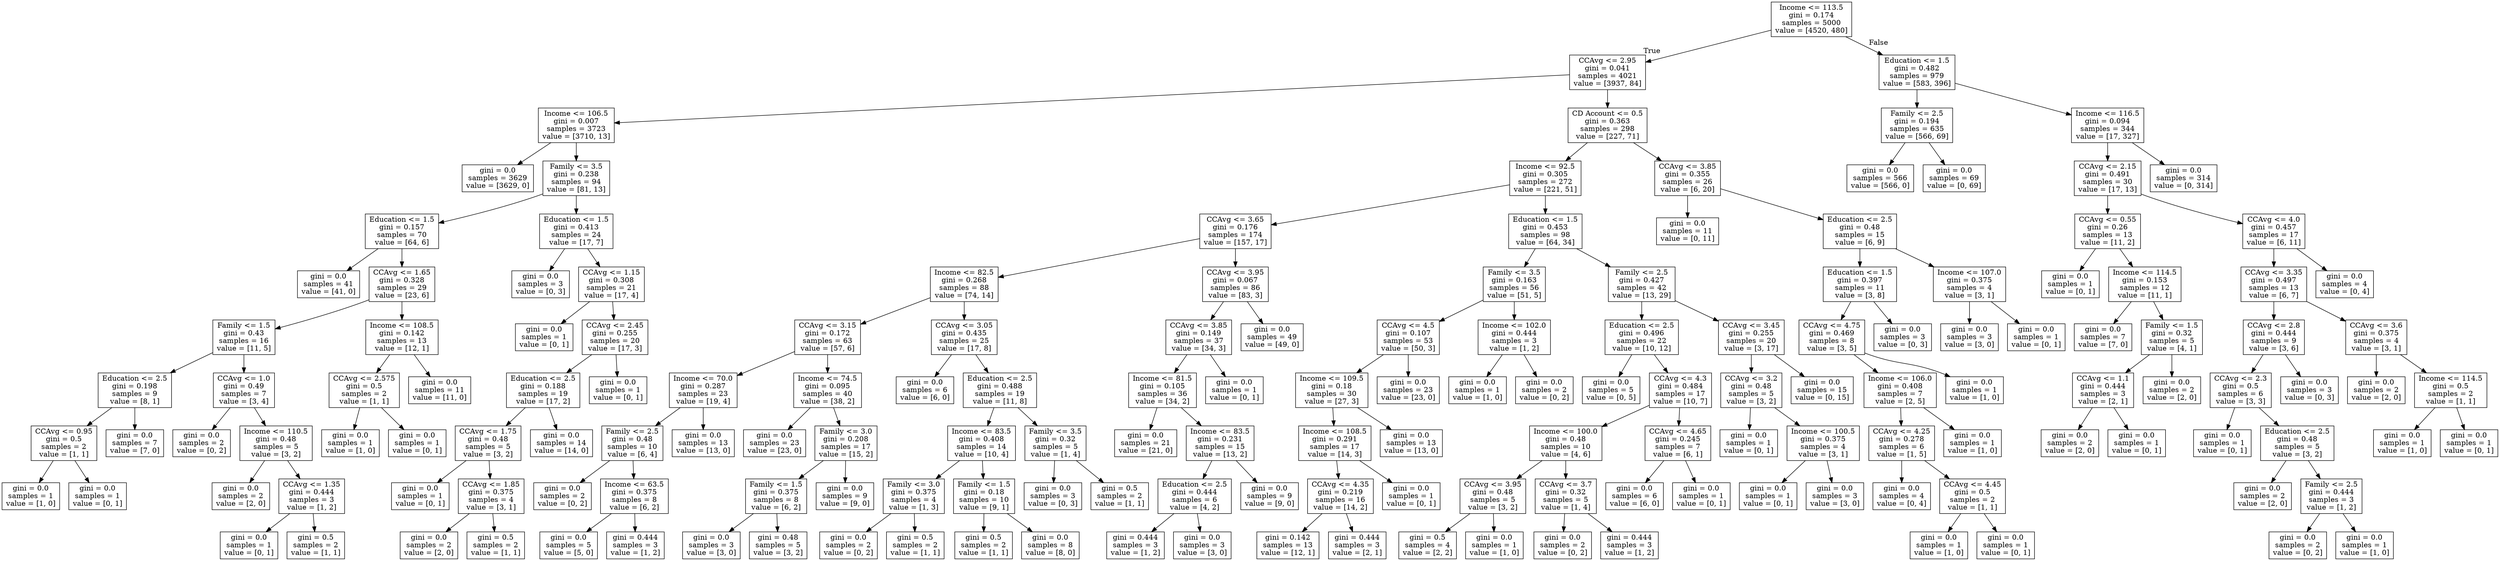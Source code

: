 digraph Tree {
node [shape=box] ;
0 [label="Income <= 113.5\ngini = 0.174\nsamples = 5000\nvalue = [4520, 480]"] ;
1 [label="CCAvg <= 2.95\ngini = 0.041\nsamples = 4021\nvalue = [3937, 84]"] ;
0 -> 1 [labeldistance=2.5, labelangle=45, headlabel="True"] ;
2 [label="Income <= 106.5\ngini = 0.007\nsamples = 3723\nvalue = [3710, 13]"] ;
1 -> 2 ;
3 [label="gini = 0.0\nsamples = 3629\nvalue = [3629, 0]"] ;
2 -> 3 ;
4 [label="Family <= 3.5\ngini = 0.238\nsamples = 94\nvalue = [81, 13]"] ;
2 -> 4 ;
5 [label="Education <= 1.5\ngini = 0.157\nsamples = 70\nvalue = [64, 6]"] ;
4 -> 5 ;
6 [label="gini = 0.0\nsamples = 41\nvalue = [41, 0]"] ;
5 -> 6 ;
7 [label="CCAvg <= 1.65\ngini = 0.328\nsamples = 29\nvalue = [23, 6]"] ;
5 -> 7 ;
8 [label="Family <= 1.5\ngini = 0.43\nsamples = 16\nvalue = [11, 5]"] ;
7 -> 8 ;
9 [label="Education <= 2.5\ngini = 0.198\nsamples = 9\nvalue = [8, 1]"] ;
8 -> 9 ;
10 [label="CCAvg <= 0.95\ngini = 0.5\nsamples = 2\nvalue = [1, 1]"] ;
9 -> 10 ;
11 [label="gini = 0.0\nsamples = 1\nvalue = [1, 0]"] ;
10 -> 11 ;
12 [label="gini = 0.0\nsamples = 1\nvalue = [0, 1]"] ;
10 -> 12 ;
13 [label="gini = 0.0\nsamples = 7\nvalue = [7, 0]"] ;
9 -> 13 ;
14 [label="CCAvg <= 1.0\ngini = 0.49\nsamples = 7\nvalue = [3, 4]"] ;
8 -> 14 ;
15 [label="gini = 0.0\nsamples = 2\nvalue = [0, 2]"] ;
14 -> 15 ;
16 [label="Income <= 110.5\ngini = 0.48\nsamples = 5\nvalue = [3, 2]"] ;
14 -> 16 ;
17 [label="gini = 0.0\nsamples = 2\nvalue = [2, 0]"] ;
16 -> 17 ;
18 [label="CCAvg <= 1.35\ngini = 0.444\nsamples = 3\nvalue = [1, 2]"] ;
16 -> 18 ;
19 [label="gini = 0.0\nsamples = 1\nvalue = [0, 1]"] ;
18 -> 19 ;
20 [label="gini = 0.5\nsamples = 2\nvalue = [1, 1]"] ;
18 -> 20 ;
21 [label="Income <= 108.5\ngini = 0.142\nsamples = 13\nvalue = [12, 1]"] ;
7 -> 21 ;
22 [label="CCAvg <= 2.575\ngini = 0.5\nsamples = 2\nvalue = [1, 1]"] ;
21 -> 22 ;
23 [label="gini = 0.0\nsamples = 1\nvalue = [1, 0]"] ;
22 -> 23 ;
24 [label="gini = 0.0\nsamples = 1\nvalue = [0, 1]"] ;
22 -> 24 ;
25 [label="gini = 0.0\nsamples = 11\nvalue = [11, 0]"] ;
21 -> 25 ;
26 [label="Education <= 1.5\ngini = 0.413\nsamples = 24\nvalue = [17, 7]"] ;
4 -> 26 ;
27 [label="gini = 0.0\nsamples = 3\nvalue = [0, 3]"] ;
26 -> 27 ;
28 [label="CCAvg <= 1.15\ngini = 0.308\nsamples = 21\nvalue = [17, 4]"] ;
26 -> 28 ;
29 [label="gini = 0.0\nsamples = 1\nvalue = [0, 1]"] ;
28 -> 29 ;
30 [label="CCAvg <= 2.45\ngini = 0.255\nsamples = 20\nvalue = [17, 3]"] ;
28 -> 30 ;
31 [label="Education <= 2.5\ngini = 0.188\nsamples = 19\nvalue = [17, 2]"] ;
30 -> 31 ;
32 [label="CCAvg <= 1.75\ngini = 0.48\nsamples = 5\nvalue = [3, 2]"] ;
31 -> 32 ;
33 [label="gini = 0.0\nsamples = 1\nvalue = [0, 1]"] ;
32 -> 33 ;
34 [label="CCAvg <= 1.85\ngini = 0.375\nsamples = 4\nvalue = [3, 1]"] ;
32 -> 34 ;
35 [label="gini = 0.0\nsamples = 2\nvalue = [2, 0]"] ;
34 -> 35 ;
36 [label="gini = 0.5\nsamples = 2\nvalue = [1, 1]"] ;
34 -> 36 ;
37 [label="gini = 0.0\nsamples = 14\nvalue = [14, 0]"] ;
31 -> 37 ;
38 [label="gini = 0.0\nsamples = 1\nvalue = [0, 1]"] ;
30 -> 38 ;
39 [label="CD Account <= 0.5\ngini = 0.363\nsamples = 298\nvalue = [227, 71]"] ;
1 -> 39 ;
40 [label="Income <= 92.5\ngini = 0.305\nsamples = 272\nvalue = [221, 51]"] ;
39 -> 40 ;
41 [label="CCAvg <= 3.65\ngini = 0.176\nsamples = 174\nvalue = [157, 17]"] ;
40 -> 41 ;
42 [label="Income <= 82.5\ngini = 0.268\nsamples = 88\nvalue = [74, 14]"] ;
41 -> 42 ;
43 [label="CCAvg <= 3.15\ngini = 0.172\nsamples = 63\nvalue = [57, 6]"] ;
42 -> 43 ;
44 [label="Income <= 70.0\ngini = 0.287\nsamples = 23\nvalue = [19, 4]"] ;
43 -> 44 ;
45 [label="Family <= 2.5\ngini = 0.48\nsamples = 10\nvalue = [6, 4]"] ;
44 -> 45 ;
46 [label="gini = 0.0\nsamples = 2\nvalue = [0, 2]"] ;
45 -> 46 ;
47 [label="Income <= 63.5\ngini = 0.375\nsamples = 8\nvalue = [6, 2]"] ;
45 -> 47 ;
48 [label="gini = 0.0\nsamples = 5\nvalue = [5, 0]"] ;
47 -> 48 ;
49 [label="gini = 0.444\nsamples = 3\nvalue = [1, 2]"] ;
47 -> 49 ;
50 [label="gini = 0.0\nsamples = 13\nvalue = [13, 0]"] ;
44 -> 50 ;
51 [label="Income <= 74.5\ngini = 0.095\nsamples = 40\nvalue = [38, 2]"] ;
43 -> 51 ;
52 [label="gini = 0.0\nsamples = 23\nvalue = [23, 0]"] ;
51 -> 52 ;
53 [label="Family <= 3.0\ngini = 0.208\nsamples = 17\nvalue = [15, 2]"] ;
51 -> 53 ;
54 [label="Family <= 1.5\ngini = 0.375\nsamples = 8\nvalue = [6, 2]"] ;
53 -> 54 ;
55 [label="gini = 0.0\nsamples = 3\nvalue = [3, 0]"] ;
54 -> 55 ;
56 [label="gini = 0.48\nsamples = 5\nvalue = [3, 2]"] ;
54 -> 56 ;
57 [label="gini = 0.0\nsamples = 9\nvalue = [9, 0]"] ;
53 -> 57 ;
58 [label="CCAvg <= 3.05\ngini = 0.435\nsamples = 25\nvalue = [17, 8]"] ;
42 -> 58 ;
59 [label="gini = 0.0\nsamples = 6\nvalue = [6, 0]"] ;
58 -> 59 ;
60 [label="Education <= 2.5\ngini = 0.488\nsamples = 19\nvalue = [11, 8]"] ;
58 -> 60 ;
61 [label="Income <= 83.5\ngini = 0.408\nsamples = 14\nvalue = [10, 4]"] ;
60 -> 61 ;
62 [label="Family <= 3.0\ngini = 0.375\nsamples = 4\nvalue = [1, 3]"] ;
61 -> 62 ;
63 [label="gini = 0.0\nsamples = 2\nvalue = [0, 2]"] ;
62 -> 63 ;
64 [label="gini = 0.5\nsamples = 2\nvalue = [1, 1]"] ;
62 -> 64 ;
65 [label="Family <= 1.5\ngini = 0.18\nsamples = 10\nvalue = [9, 1]"] ;
61 -> 65 ;
66 [label="gini = 0.5\nsamples = 2\nvalue = [1, 1]"] ;
65 -> 66 ;
67 [label="gini = 0.0\nsamples = 8\nvalue = [8, 0]"] ;
65 -> 67 ;
68 [label="Family <= 3.5\ngini = 0.32\nsamples = 5\nvalue = [1, 4]"] ;
60 -> 68 ;
69 [label="gini = 0.0\nsamples = 3\nvalue = [0, 3]"] ;
68 -> 69 ;
70 [label="gini = 0.5\nsamples = 2\nvalue = [1, 1]"] ;
68 -> 70 ;
71 [label="CCAvg <= 3.95\ngini = 0.067\nsamples = 86\nvalue = [83, 3]"] ;
41 -> 71 ;
72 [label="CCAvg <= 3.85\ngini = 0.149\nsamples = 37\nvalue = [34, 3]"] ;
71 -> 72 ;
73 [label="Income <= 81.5\ngini = 0.105\nsamples = 36\nvalue = [34, 2]"] ;
72 -> 73 ;
74 [label="gini = 0.0\nsamples = 21\nvalue = [21, 0]"] ;
73 -> 74 ;
75 [label="Income <= 83.5\ngini = 0.231\nsamples = 15\nvalue = [13, 2]"] ;
73 -> 75 ;
76 [label="Education <= 2.5\ngini = 0.444\nsamples = 6\nvalue = [4, 2]"] ;
75 -> 76 ;
77 [label="gini = 0.444\nsamples = 3\nvalue = [1, 2]"] ;
76 -> 77 ;
78 [label="gini = 0.0\nsamples = 3\nvalue = [3, 0]"] ;
76 -> 78 ;
79 [label="gini = 0.0\nsamples = 9\nvalue = [9, 0]"] ;
75 -> 79 ;
80 [label="gini = 0.0\nsamples = 1\nvalue = [0, 1]"] ;
72 -> 80 ;
81 [label="gini = 0.0\nsamples = 49\nvalue = [49, 0]"] ;
71 -> 81 ;
82 [label="Education <= 1.5\ngini = 0.453\nsamples = 98\nvalue = [64, 34]"] ;
40 -> 82 ;
83 [label="Family <= 3.5\ngini = 0.163\nsamples = 56\nvalue = [51, 5]"] ;
82 -> 83 ;
84 [label="CCAvg <= 4.5\ngini = 0.107\nsamples = 53\nvalue = [50, 3]"] ;
83 -> 84 ;
85 [label="Income <= 109.5\ngini = 0.18\nsamples = 30\nvalue = [27, 3]"] ;
84 -> 85 ;
86 [label="Income <= 108.5\ngini = 0.291\nsamples = 17\nvalue = [14, 3]"] ;
85 -> 86 ;
87 [label="CCAvg <= 4.35\ngini = 0.219\nsamples = 16\nvalue = [14, 2]"] ;
86 -> 87 ;
88 [label="gini = 0.142\nsamples = 13\nvalue = [12, 1]"] ;
87 -> 88 ;
89 [label="gini = 0.444\nsamples = 3\nvalue = [2, 1]"] ;
87 -> 89 ;
90 [label="gini = 0.0\nsamples = 1\nvalue = [0, 1]"] ;
86 -> 90 ;
91 [label="gini = 0.0\nsamples = 13\nvalue = [13, 0]"] ;
85 -> 91 ;
92 [label="gini = 0.0\nsamples = 23\nvalue = [23, 0]"] ;
84 -> 92 ;
93 [label="Income <= 102.0\ngini = 0.444\nsamples = 3\nvalue = [1, 2]"] ;
83 -> 93 ;
94 [label="gini = 0.0\nsamples = 1\nvalue = [1, 0]"] ;
93 -> 94 ;
95 [label="gini = 0.0\nsamples = 2\nvalue = [0, 2]"] ;
93 -> 95 ;
96 [label="Family <= 2.5\ngini = 0.427\nsamples = 42\nvalue = [13, 29]"] ;
82 -> 96 ;
97 [label="Education <= 2.5\ngini = 0.496\nsamples = 22\nvalue = [10, 12]"] ;
96 -> 97 ;
98 [label="gini = 0.0\nsamples = 5\nvalue = [0, 5]"] ;
97 -> 98 ;
99 [label="CCAvg <= 4.3\ngini = 0.484\nsamples = 17\nvalue = [10, 7]"] ;
97 -> 99 ;
100 [label="Income <= 100.0\ngini = 0.48\nsamples = 10\nvalue = [4, 6]"] ;
99 -> 100 ;
101 [label="CCAvg <= 3.95\ngini = 0.48\nsamples = 5\nvalue = [3, 2]"] ;
100 -> 101 ;
102 [label="gini = 0.5\nsamples = 4\nvalue = [2, 2]"] ;
101 -> 102 ;
103 [label="gini = 0.0\nsamples = 1\nvalue = [1, 0]"] ;
101 -> 103 ;
104 [label="CCAvg <= 3.7\ngini = 0.32\nsamples = 5\nvalue = [1, 4]"] ;
100 -> 104 ;
105 [label="gini = 0.0\nsamples = 2\nvalue = [0, 2]"] ;
104 -> 105 ;
106 [label="gini = 0.444\nsamples = 3\nvalue = [1, 2]"] ;
104 -> 106 ;
107 [label="CCAvg <= 4.65\ngini = 0.245\nsamples = 7\nvalue = [6, 1]"] ;
99 -> 107 ;
108 [label="gini = 0.0\nsamples = 6\nvalue = [6, 0]"] ;
107 -> 108 ;
109 [label="gini = 0.0\nsamples = 1\nvalue = [0, 1]"] ;
107 -> 109 ;
110 [label="CCAvg <= 3.45\ngini = 0.255\nsamples = 20\nvalue = [3, 17]"] ;
96 -> 110 ;
111 [label="CCAvg <= 3.2\ngini = 0.48\nsamples = 5\nvalue = [3, 2]"] ;
110 -> 111 ;
112 [label="gini = 0.0\nsamples = 1\nvalue = [0, 1]"] ;
111 -> 112 ;
113 [label="Income <= 100.5\ngini = 0.375\nsamples = 4\nvalue = [3, 1]"] ;
111 -> 113 ;
114 [label="gini = 0.0\nsamples = 1\nvalue = [0, 1]"] ;
113 -> 114 ;
115 [label="gini = 0.0\nsamples = 3\nvalue = [3, 0]"] ;
113 -> 115 ;
116 [label="gini = 0.0\nsamples = 15\nvalue = [0, 15]"] ;
110 -> 116 ;
117 [label="CCAvg <= 3.85\ngini = 0.355\nsamples = 26\nvalue = [6, 20]"] ;
39 -> 117 ;
118 [label="gini = 0.0\nsamples = 11\nvalue = [0, 11]"] ;
117 -> 118 ;
119 [label="Education <= 2.5\ngini = 0.48\nsamples = 15\nvalue = [6, 9]"] ;
117 -> 119 ;
120 [label="Education <= 1.5\ngini = 0.397\nsamples = 11\nvalue = [3, 8]"] ;
119 -> 120 ;
121 [label="CCAvg <= 4.75\ngini = 0.469\nsamples = 8\nvalue = [3, 5]"] ;
120 -> 121 ;
122 [label="Income <= 106.0\ngini = 0.408\nsamples = 7\nvalue = [2, 5]"] ;
121 -> 122 ;
123 [label="CCAvg <= 4.25\ngini = 0.278\nsamples = 6\nvalue = [1, 5]"] ;
122 -> 123 ;
124 [label="gini = 0.0\nsamples = 4\nvalue = [0, 4]"] ;
123 -> 124 ;
125 [label="CCAvg <= 4.45\ngini = 0.5\nsamples = 2\nvalue = [1, 1]"] ;
123 -> 125 ;
126 [label="gini = 0.0\nsamples = 1\nvalue = [1, 0]"] ;
125 -> 126 ;
127 [label="gini = 0.0\nsamples = 1\nvalue = [0, 1]"] ;
125 -> 127 ;
128 [label="gini = 0.0\nsamples = 1\nvalue = [1, 0]"] ;
122 -> 128 ;
129 [label="gini = 0.0\nsamples = 1\nvalue = [1, 0]"] ;
121 -> 129 ;
130 [label="gini = 0.0\nsamples = 3\nvalue = [0, 3]"] ;
120 -> 130 ;
131 [label="Income <= 107.0\ngini = 0.375\nsamples = 4\nvalue = [3, 1]"] ;
119 -> 131 ;
132 [label="gini = 0.0\nsamples = 3\nvalue = [3, 0]"] ;
131 -> 132 ;
133 [label="gini = 0.0\nsamples = 1\nvalue = [0, 1]"] ;
131 -> 133 ;
134 [label="Education <= 1.5\ngini = 0.482\nsamples = 979\nvalue = [583, 396]"] ;
0 -> 134 [labeldistance=2.5, labelangle=-45, headlabel="False"] ;
135 [label="Family <= 2.5\ngini = 0.194\nsamples = 635\nvalue = [566, 69]"] ;
134 -> 135 ;
136 [label="gini = 0.0\nsamples = 566\nvalue = [566, 0]"] ;
135 -> 136 ;
137 [label="gini = 0.0\nsamples = 69\nvalue = [0, 69]"] ;
135 -> 137 ;
138 [label="Income <= 116.5\ngini = 0.094\nsamples = 344\nvalue = [17, 327]"] ;
134 -> 138 ;
139 [label="CCAvg <= 2.15\ngini = 0.491\nsamples = 30\nvalue = [17, 13]"] ;
138 -> 139 ;
140 [label="CCAvg <= 0.55\ngini = 0.26\nsamples = 13\nvalue = [11, 2]"] ;
139 -> 140 ;
141 [label="gini = 0.0\nsamples = 1\nvalue = [0, 1]"] ;
140 -> 141 ;
142 [label="Income <= 114.5\ngini = 0.153\nsamples = 12\nvalue = [11, 1]"] ;
140 -> 142 ;
143 [label="gini = 0.0\nsamples = 7\nvalue = [7, 0]"] ;
142 -> 143 ;
144 [label="Family <= 1.5\ngini = 0.32\nsamples = 5\nvalue = [4, 1]"] ;
142 -> 144 ;
145 [label="CCAvg <= 1.1\ngini = 0.444\nsamples = 3\nvalue = [2, 1]"] ;
144 -> 145 ;
146 [label="gini = 0.0\nsamples = 2\nvalue = [2, 0]"] ;
145 -> 146 ;
147 [label="gini = 0.0\nsamples = 1\nvalue = [0, 1]"] ;
145 -> 147 ;
148 [label="gini = 0.0\nsamples = 2\nvalue = [2, 0]"] ;
144 -> 148 ;
149 [label="CCAvg <= 4.0\ngini = 0.457\nsamples = 17\nvalue = [6, 11]"] ;
139 -> 149 ;
150 [label="CCAvg <= 3.35\ngini = 0.497\nsamples = 13\nvalue = [6, 7]"] ;
149 -> 150 ;
151 [label="CCAvg <= 2.8\ngini = 0.444\nsamples = 9\nvalue = [3, 6]"] ;
150 -> 151 ;
152 [label="CCAvg <= 2.3\ngini = 0.5\nsamples = 6\nvalue = [3, 3]"] ;
151 -> 152 ;
153 [label="gini = 0.0\nsamples = 1\nvalue = [0, 1]"] ;
152 -> 153 ;
154 [label="Education <= 2.5\ngini = 0.48\nsamples = 5\nvalue = [3, 2]"] ;
152 -> 154 ;
155 [label="gini = 0.0\nsamples = 2\nvalue = [2, 0]"] ;
154 -> 155 ;
156 [label="Family <= 2.5\ngini = 0.444\nsamples = 3\nvalue = [1, 2]"] ;
154 -> 156 ;
157 [label="gini = 0.0\nsamples = 2\nvalue = [0, 2]"] ;
156 -> 157 ;
158 [label="gini = 0.0\nsamples = 1\nvalue = [1, 0]"] ;
156 -> 158 ;
159 [label="gini = 0.0\nsamples = 3\nvalue = [0, 3]"] ;
151 -> 159 ;
160 [label="CCAvg <= 3.6\ngini = 0.375\nsamples = 4\nvalue = [3, 1]"] ;
150 -> 160 ;
161 [label="gini = 0.0\nsamples = 2\nvalue = [2, 0]"] ;
160 -> 161 ;
162 [label="Income <= 114.5\ngini = 0.5\nsamples = 2\nvalue = [1, 1]"] ;
160 -> 162 ;
163 [label="gini = 0.0\nsamples = 1\nvalue = [1, 0]"] ;
162 -> 163 ;
164 [label="gini = 0.0\nsamples = 1\nvalue = [0, 1]"] ;
162 -> 164 ;
165 [label="gini = 0.0\nsamples = 4\nvalue = [0, 4]"] ;
149 -> 165 ;
166 [label="gini = 0.0\nsamples = 314\nvalue = [0, 314]"] ;
138 -> 166 ;
}